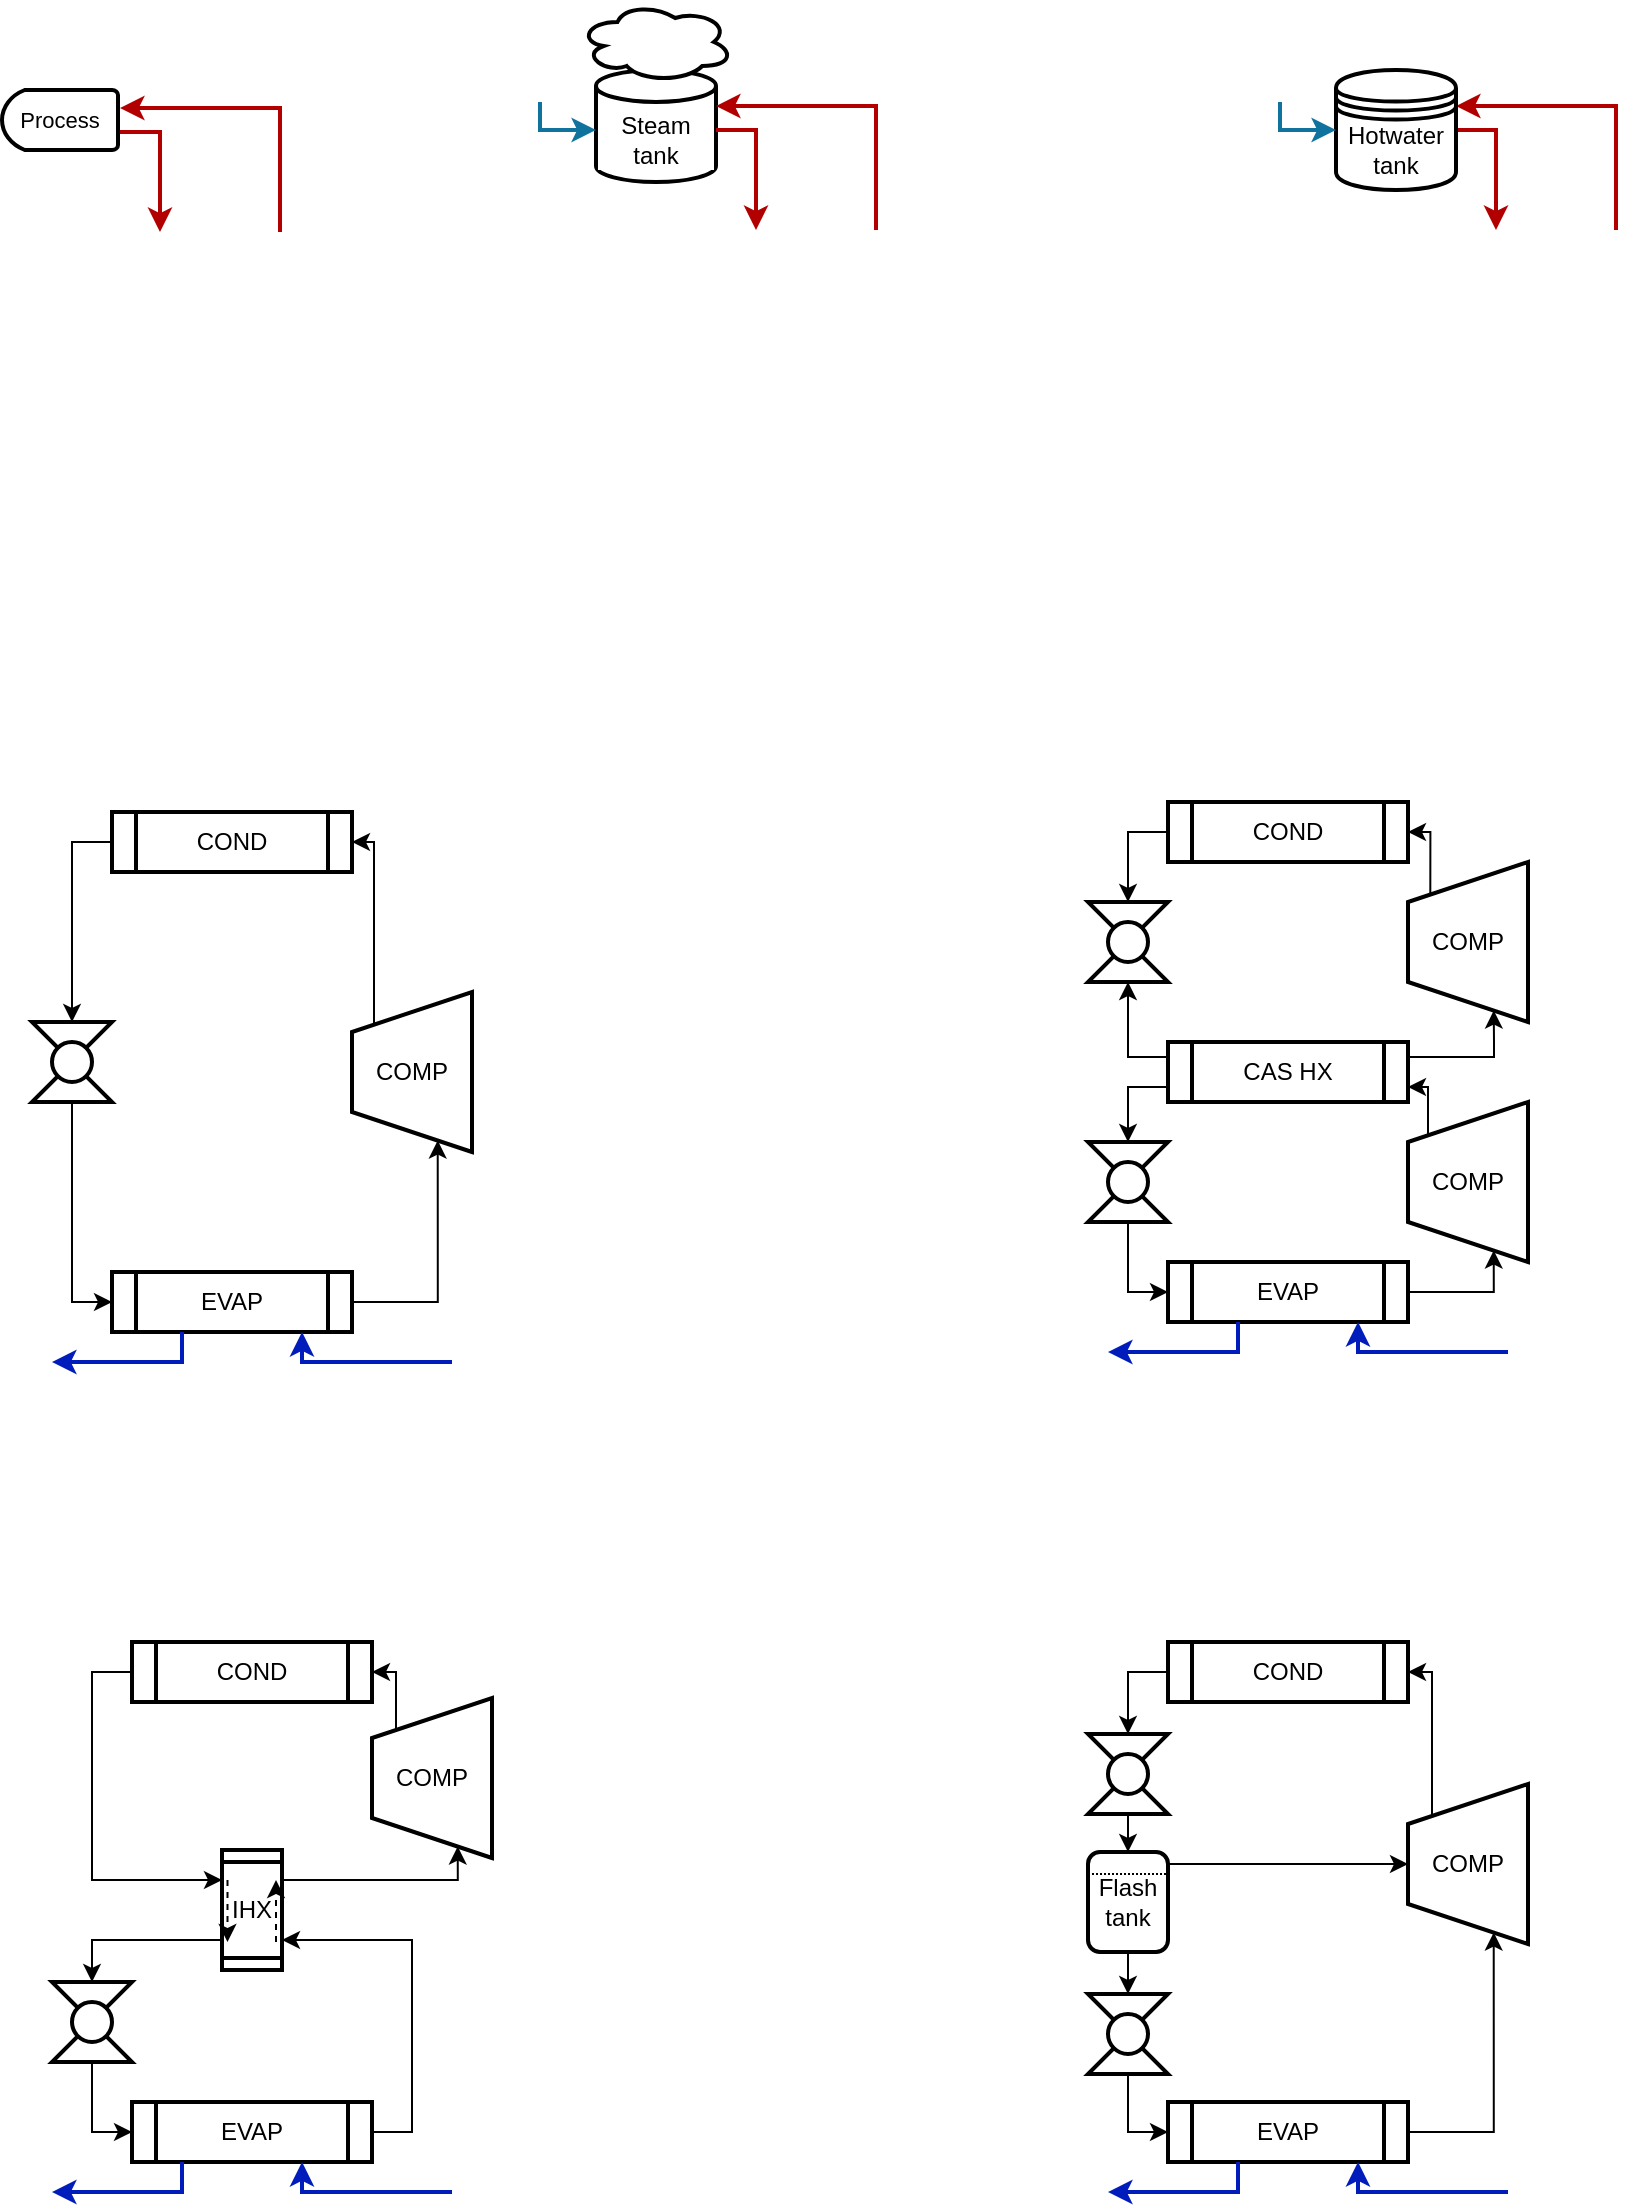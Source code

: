 <mxfile version="20.2.7" type="device"><diagram id="8CO_Uyl0PwwRPN9O3ve7" name="페이지-1"><mxGraphModel dx="3592" dy="1079" grid="1" gridSize="10" guides="1" tooltips="1" connect="1" arrows="1" fold="1" page="1" pageScale="1" pageWidth="827" pageHeight="1169" math="0" shadow="0"><root><mxCell id="0"/><mxCell id="1" parent="0"/><mxCell id="6k2t0ev1f2EzWXaT0g-W-322" value="Steam tank" style="shape=cylinder3;whiteSpace=wrap;html=1;boundedLbl=1;backgroundOutline=1;size=7.978;rounded=0;shadow=0;labelBackgroundColor=#FFFFFF;sketch=0;strokeWidth=2;" parent="1" vertex="1"><mxGeometry x="-1073" y="54" width="60" height="56" as="geometry"/></mxCell><mxCell id="6k2t0ev1f2EzWXaT0g-W-120" style="edgeStyle=orthogonalEdgeStyle;rounded=0;orthogonalLoop=1;jettySize=auto;html=1;exitX=0.799;exitY=0.186;exitDx=0;exitDy=0;exitPerimeter=0;entryX=1;entryY=0.75;entryDx=0;entryDy=0;" parent="1" source="6k2t0ev1f2EzWXaT0g-W-121" target="6k2t0ev1f2EzWXaT0g-W-127" edge="1"><mxGeometry relative="1" as="geometry"><Array as="points"><mxPoint x="-657" y="586"/><mxPoint x="-657" y="563"/></Array></mxGeometry></mxCell><mxCell id="6k2t0ev1f2EzWXaT0g-W-121" value="COMP" style="shape=trapezoid;perimeter=trapezoidPerimeter;whiteSpace=wrap;html=1;fixedSize=1;sketch=0;rounded=0;shadow=0;direction=north;strokeWidth=2;" parent="1" vertex="1"><mxGeometry x="-667" y="570" width="60" height="80" as="geometry"/></mxCell><mxCell id="6k2t0ev1f2EzWXaT0g-W-122" style="edgeStyle=orthogonalEdgeStyle;rounded=0;orthogonalLoop=1;jettySize=auto;html=1;entryX=0;entryY=0.75;entryDx=0;entryDy=0;exitX=1;exitY=0.5;exitDx=0;exitDy=0;" parent="1" source="6k2t0ev1f2EzWXaT0g-W-123" target="6k2t0ev1f2EzWXaT0g-W-121" edge="1"><mxGeometry relative="1" as="geometry"><Array as="points"><mxPoint x="-624" y="665"/></Array></mxGeometry></mxCell><mxCell id="6k2t0ev1f2EzWXaT0g-W-123" value="EVAP" style="shape=process;whiteSpace=wrap;html=1;backgroundOutline=1;rounded=0;shadow=0;sketch=0;strokeWidth=2;" parent="1" vertex="1"><mxGeometry x="-787" y="650" width="120" height="30" as="geometry"/></mxCell><mxCell id="6k2t0ev1f2EzWXaT0g-W-124" style="edgeStyle=orthogonalEdgeStyle;rounded=0;orthogonalLoop=1;jettySize=auto;html=1;entryX=0.5;entryY=0;entryDx=0;entryDy=0;exitX=0;exitY=0.75;exitDx=0;exitDy=0;" parent="1" source="6k2t0ev1f2EzWXaT0g-W-127" target="6k2t0ev1f2EzWXaT0g-W-129" edge="1"><mxGeometry relative="1" as="geometry"/></mxCell><mxCell id="6k2t0ev1f2EzWXaT0g-W-125" style="edgeStyle=orthogonalEdgeStyle;rounded=0;orthogonalLoop=1;jettySize=auto;html=1;entryX=0;entryY=0.75;entryDx=0;entryDy=0;exitX=1;exitY=0.25;exitDx=0;exitDy=0;" parent="1" source="6k2t0ev1f2EzWXaT0g-W-127" target="6k2t0ev1f2EzWXaT0g-W-132" edge="1"><mxGeometry relative="1" as="geometry"><Array as="points"><mxPoint x="-624" y="548"/><mxPoint x="-624" y="540"/></Array></mxGeometry></mxCell><mxCell id="6k2t0ev1f2EzWXaT0g-W-126" style="edgeStyle=orthogonalEdgeStyle;rounded=0;orthogonalLoop=1;jettySize=auto;html=1;entryX=0.5;entryY=1;entryDx=0;entryDy=0;exitX=0;exitY=0.25;exitDx=0;exitDy=0;" parent="1" source="6k2t0ev1f2EzWXaT0g-W-127" target="6k2t0ev1f2EzWXaT0g-W-135" edge="1"><mxGeometry relative="1" as="geometry"/></mxCell><mxCell id="6k2t0ev1f2EzWXaT0g-W-127" value="CAS HX" style="shape=process;whiteSpace=wrap;html=1;backgroundOutline=1;rounded=0;shadow=0;sketch=0;strokeWidth=2;" parent="1" vertex="1"><mxGeometry x="-787" y="540" width="120" height="30" as="geometry"/></mxCell><mxCell id="6k2t0ev1f2EzWXaT0g-W-128" style="edgeStyle=orthogonalEdgeStyle;rounded=0;orthogonalLoop=1;jettySize=auto;html=1;entryX=0;entryY=0.5;entryDx=0;entryDy=0;" parent="1" source="6k2t0ev1f2EzWXaT0g-W-129" target="6k2t0ev1f2EzWXaT0g-W-123" edge="1"><mxGeometry relative="1" as="geometry"/></mxCell><mxCell id="6k2t0ev1f2EzWXaT0g-W-129" value="" style="shape=collate;whiteSpace=wrap;html=1;rounded=0;shadow=0;sketch=0;strokeWidth=2;" parent="1" vertex="1"><mxGeometry x="-827" y="590" width="40" height="40" as="geometry"/></mxCell><mxCell id="6k2t0ev1f2EzWXaT0g-W-130" value="" style="ellipse;whiteSpace=wrap;html=1;aspect=fixed;rounded=0;shadow=0;sketch=0;strokeWidth=2;" parent="1" vertex="1"><mxGeometry x="-817" y="600" width="20" height="20" as="geometry"/></mxCell><mxCell id="6k2t0ev1f2EzWXaT0g-W-131" style="edgeStyle=orthogonalEdgeStyle;rounded=0;orthogonalLoop=1;jettySize=auto;html=1;exitX=0.799;exitY=0.186;exitDx=0;exitDy=0;entryX=1;entryY=0.5;entryDx=0;entryDy=0;exitPerimeter=0;" parent="1" source="6k2t0ev1f2EzWXaT0g-W-132" target="6k2t0ev1f2EzWXaT0g-W-134" edge="1"><mxGeometry relative="1" as="geometry"><Array as="points"><mxPoint x="-656" y="435"/></Array></mxGeometry></mxCell><mxCell id="6k2t0ev1f2EzWXaT0g-W-132" value="COMP" style="shape=trapezoid;perimeter=trapezoidPerimeter;whiteSpace=wrap;html=1;fixedSize=1;sketch=0;rounded=0;shadow=0;direction=north;strokeWidth=2;" parent="1" vertex="1"><mxGeometry x="-667" y="450" width="60" height="80" as="geometry"/></mxCell><mxCell id="6k2t0ev1f2EzWXaT0g-W-133" style="edgeStyle=orthogonalEdgeStyle;rounded=0;orthogonalLoop=1;jettySize=auto;html=1;entryX=0.5;entryY=0;entryDx=0;entryDy=0;exitX=0;exitY=0.5;exitDx=0;exitDy=0;" parent="1" source="6k2t0ev1f2EzWXaT0g-W-134" target="6k2t0ev1f2EzWXaT0g-W-135" edge="1"><mxGeometry relative="1" as="geometry"/></mxCell><mxCell id="6k2t0ev1f2EzWXaT0g-W-134" value="COND" style="shape=process;whiteSpace=wrap;html=1;backgroundOutline=1;rounded=0;shadow=0;sketch=0;strokeWidth=2;" parent="1" vertex="1"><mxGeometry x="-787" y="420" width="120" height="30" as="geometry"/></mxCell><mxCell id="6k2t0ev1f2EzWXaT0g-W-135" value="" style="shape=collate;whiteSpace=wrap;html=1;rounded=0;shadow=0;sketch=0;strokeWidth=2;" parent="1" vertex="1"><mxGeometry x="-827" y="470" width="40" height="40" as="geometry"/></mxCell><mxCell id="6k2t0ev1f2EzWXaT0g-W-136" value="" style="ellipse;whiteSpace=wrap;html=1;aspect=fixed;rounded=0;shadow=0;sketch=0;strokeWidth=2;" parent="1" vertex="1"><mxGeometry x="-817" y="480" width="20" height="20" as="geometry"/></mxCell><mxCell id="6k2t0ev1f2EzWXaT0g-W-137" value="COMP" style="shape=trapezoid;perimeter=trapezoidPerimeter;whiteSpace=wrap;html=1;fixedSize=1;sketch=0;rounded=0;shadow=0;direction=north;strokeWidth=2;" parent="1" vertex="1"><mxGeometry x="-1195" y="515" width="60" height="80" as="geometry"/></mxCell><mxCell id="6k2t0ev1f2EzWXaT0g-W-138" style="edgeStyle=orthogonalEdgeStyle;rounded=0;orthogonalLoop=1;jettySize=auto;html=1;entryX=0;entryY=0.75;entryDx=0;entryDy=0;exitX=1;exitY=0.5;exitDx=0;exitDy=0;" parent="1" source="6k2t0ev1f2EzWXaT0g-W-139" target="6k2t0ev1f2EzWXaT0g-W-137" edge="1"><mxGeometry relative="1" as="geometry"><Array as="points"><mxPoint x="-1152" y="670"/></Array></mxGeometry></mxCell><mxCell id="6k2t0ev1f2EzWXaT0g-W-139" value="EVAP" style="shape=process;whiteSpace=wrap;html=1;backgroundOutline=1;rounded=0;shadow=0;sketch=0;strokeWidth=2;" parent="1" vertex="1"><mxGeometry x="-1315" y="655" width="120" height="30" as="geometry"/></mxCell><mxCell id="6k2t0ev1f2EzWXaT0g-W-140" style="edgeStyle=orthogonalEdgeStyle;rounded=0;orthogonalLoop=1;jettySize=auto;html=1;exitX=1;exitY=0;exitDx=0;exitDy=0;entryX=1;entryY=0.5;entryDx=0;entryDy=0;" parent="1" source="6k2t0ev1f2EzWXaT0g-W-137" target="6k2t0ev1f2EzWXaT0g-W-142" edge="1"><mxGeometry relative="1" as="geometry"><Array as="points"><mxPoint x="-1184" y="531"/><mxPoint x="-1184" y="440"/></Array><mxPoint x="-1183.84" y="471.08" as="sourcePoint"/></mxGeometry></mxCell><mxCell id="6k2t0ev1f2EzWXaT0g-W-141" style="edgeStyle=orthogonalEdgeStyle;rounded=0;orthogonalLoop=1;jettySize=auto;html=1;entryX=0.5;entryY=0;entryDx=0;entryDy=0;exitX=0;exitY=0.5;exitDx=0;exitDy=0;" parent="1" source="6k2t0ev1f2EzWXaT0g-W-142" target="6k2t0ev1f2EzWXaT0g-W-144" edge="1"><mxGeometry relative="1" as="geometry"/></mxCell><mxCell id="6k2t0ev1f2EzWXaT0g-W-142" value="COND" style="shape=process;whiteSpace=wrap;html=1;backgroundOutline=1;rounded=0;shadow=0;sketch=0;strokeWidth=2;" parent="1" vertex="1"><mxGeometry x="-1315" y="425" width="120" height="30" as="geometry"/></mxCell><mxCell id="6k2t0ev1f2EzWXaT0g-W-143" style="edgeStyle=orthogonalEdgeStyle;rounded=0;orthogonalLoop=1;jettySize=auto;html=1;entryX=0;entryY=0.5;entryDx=0;entryDy=0;" parent="1" source="6k2t0ev1f2EzWXaT0g-W-144" target="6k2t0ev1f2EzWXaT0g-W-139" edge="1"><mxGeometry relative="1" as="geometry"/></mxCell><mxCell id="6k2t0ev1f2EzWXaT0g-W-144" value="" style="shape=collate;whiteSpace=wrap;html=1;rounded=0;shadow=0;sketch=0;strokeWidth=2;" parent="1" vertex="1"><mxGeometry x="-1355" y="530" width="40" height="40" as="geometry"/></mxCell><mxCell id="6k2t0ev1f2EzWXaT0g-W-145" value="" style="ellipse;whiteSpace=wrap;html=1;aspect=fixed;rounded=0;shadow=0;sketch=0;strokeWidth=2;" parent="1" vertex="1"><mxGeometry x="-1345" y="540" width="20" height="20" as="geometry"/></mxCell><mxCell id="6k2t0ev1f2EzWXaT0g-W-146" style="edgeStyle=orthogonalEdgeStyle;rounded=0;orthogonalLoop=1;jettySize=auto;html=1;exitX=1;exitY=0;exitDx=0;exitDy=0;entryX=1;entryY=0.5;entryDx=0;entryDy=0;" parent="1" source="6k2t0ev1f2EzWXaT0g-W-147" target="6k2t0ev1f2EzWXaT0g-W-151" edge="1"><mxGeometry relative="1" as="geometry"><Array as="points"><mxPoint x="-1173" y="855"/></Array></mxGeometry></mxCell><mxCell id="6k2t0ev1f2EzWXaT0g-W-147" value="COMP" style="shape=trapezoid;perimeter=trapezoidPerimeter;whiteSpace=wrap;html=1;fixedSize=1;sketch=0;rounded=0;shadow=0;direction=north;strokeWidth=2;" parent="1" vertex="1"><mxGeometry x="-1185" y="868" width="60" height="80" as="geometry"/></mxCell><mxCell id="6k2t0ev1f2EzWXaT0g-W-148" style="edgeStyle=orthogonalEdgeStyle;rounded=0;orthogonalLoop=1;jettySize=auto;html=1;entryX=0.75;entryY=0;entryDx=0;entryDy=0;exitX=1;exitY=0.5;exitDx=0;exitDy=0;" parent="1" source="6k2t0ev1f2EzWXaT0g-W-149" target="6k2t0ev1f2EzWXaT0g-W-157" edge="1"><mxGeometry relative="1" as="geometry"/></mxCell><mxCell id="6k2t0ev1f2EzWXaT0g-W-149" value="EVAP" style="shape=process;whiteSpace=wrap;html=1;backgroundOutline=1;rounded=0;shadow=0;sketch=0;strokeWidth=2;" parent="1" vertex="1"><mxGeometry x="-1305" y="1070" width="120" height="30" as="geometry"/></mxCell><mxCell id="6k2t0ev1f2EzWXaT0g-W-150" style="edgeStyle=orthogonalEdgeStyle;rounded=0;orthogonalLoop=1;jettySize=auto;html=1;entryX=0.25;entryY=1;entryDx=0;entryDy=0;exitX=0;exitY=0.5;exitDx=0;exitDy=0;" parent="1" source="6k2t0ev1f2EzWXaT0g-W-151" target="6k2t0ev1f2EzWXaT0g-W-157" edge="1"><mxGeometry relative="1" as="geometry"/></mxCell><mxCell id="6k2t0ev1f2EzWXaT0g-W-151" value="COND" style="shape=process;whiteSpace=wrap;html=1;backgroundOutline=1;rounded=0;shadow=0;sketch=0;strokeWidth=2;" parent="1" vertex="1"><mxGeometry x="-1305" y="840" width="120" height="30" as="geometry"/></mxCell><mxCell id="6k2t0ev1f2EzWXaT0g-W-152" style="edgeStyle=orthogonalEdgeStyle;rounded=0;orthogonalLoop=1;jettySize=auto;html=1;entryX=0;entryY=0.5;entryDx=0;entryDy=0;" parent="1" source="6k2t0ev1f2EzWXaT0g-W-153" target="6k2t0ev1f2EzWXaT0g-W-149" edge="1"><mxGeometry relative="1" as="geometry"/></mxCell><mxCell id="6k2t0ev1f2EzWXaT0g-W-153" value="" style="shape=collate;whiteSpace=wrap;html=1;rounded=0;shadow=0;sketch=0;strokeWidth=2;" parent="1" vertex="1"><mxGeometry x="-1345" y="1010" width="40" height="40" as="geometry"/></mxCell><mxCell id="6k2t0ev1f2EzWXaT0g-W-154" value="" style="ellipse;whiteSpace=wrap;html=1;aspect=fixed;rounded=0;shadow=0;sketch=0;strokeWidth=2;" parent="1" vertex="1"><mxGeometry x="-1335" y="1020" width="20" height="20" as="geometry"/></mxCell><mxCell id="6k2t0ev1f2EzWXaT0g-W-155" style="edgeStyle=orthogonalEdgeStyle;rounded=0;orthogonalLoop=1;jettySize=auto;html=1;entryX=0;entryY=0.75;entryDx=0;entryDy=0;exitX=0.25;exitY=0;exitDx=0;exitDy=0;" parent="1" source="6k2t0ev1f2EzWXaT0g-W-157" target="6k2t0ev1f2EzWXaT0g-W-147" edge="1"><mxGeometry relative="1" as="geometry"><Array as="points"><mxPoint x="-1142" y="959"/></Array></mxGeometry></mxCell><mxCell id="6k2t0ev1f2EzWXaT0g-W-156" style="edgeStyle=orthogonalEdgeStyle;rounded=0;orthogonalLoop=1;jettySize=auto;html=1;entryX=0.5;entryY=0;entryDx=0;entryDy=0;exitX=0.75;exitY=1;exitDx=0;exitDy=0;" parent="1" source="6k2t0ev1f2EzWXaT0g-W-157" target="6k2t0ev1f2EzWXaT0g-W-153" edge="1"><mxGeometry relative="1" as="geometry"/></mxCell><mxCell id="6k2t0ev1f2EzWXaT0g-W-157" value="" style="shape=process;whiteSpace=wrap;html=1;backgroundOutline=1;rounded=0;shadow=0;sketch=0;strokeWidth=2;rotation=90;" parent="1" vertex="1"><mxGeometry x="-1275" y="959" width="60" height="30" as="geometry"/></mxCell><mxCell id="6k2t0ev1f2EzWXaT0g-W-158" value="IHX" style="text;html=1;strokeColor=none;fillColor=none;align=center;verticalAlign=middle;whiteSpace=wrap;rounded=0;shadow=0;sketch=0;labelBackgroundColor=#FFFFFF;" parent="1" vertex="1"><mxGeometry x="-1255" y="964" width="20" height="20" as="geometry"/></mxCell><mxCell id="6k2t0ev1f2EzWXaT0g-W-159" value="" style="endArrow=classic;html=1;rounded=0;dashed=1;" parent="1" edge="1"><mxGeometry width="50" height="50" relative="1" as="geometry"><mxPoint x="-1233" y="990" as="sourcePoint"/><mxPoint x="-1233" y="959" as="targetPoint"/><Array as="points"><mxPoint x="-1233" y="979"/></Array></mxGeometry></mxCell><mxCell id="6k2t0ev1f2EzWXaT0g-W-160" value="" style="endArrow=classic;html=1;rounded=0;dashed=1;" parent="1" edge="1"><mxGeometry width="50" height="50" relative="1" as="geometry"><mxPoint x="-1257.25" y="959" as="sourcePoint"/><mxPoint x="-1257.25" y="990" as="targetPoint"/><Array as="points"><mxPoint x="-1257.25" y="979"/></Array></mxGeometry></mxCell><mxCell id="6k2t0ev1f2EzWXaT0g-W-161" value="COMP" style="shape=trapezoid;perimeter=trapezoidPerimeter;whiteSpace=wrap;html=1;fixedSize=1;sketch=0;rounded=0;shadow=0;direction=north;strokeWidth=2;" parent="1" vertex="1"><mxGeometry x="-667" y="911" width="60" height="80" as="geometry"/></mxCell><mxCell id="6k2t0ev1f2EzWXaT0g-W-162" style="edgeStyle=orthogonalEdgeStyle;rounded=0;orthogonalLoop=1;jettySize=auto;html=1;entryX=0;entryY=0.75;entryDx=0;entryDy=0;exitX=1;exitY=0.5;exitDx=0;exitDy=0;" parent="1" source="6k2t0ev1f2EzWXaT0g-W-163" target="6k2t0ev1f2EzWXaT0g-W-161" edge="1"><mxGeometry relative="1" as="geometry"><Array as="points"><mxPoint x="-624" y="1085"/></Array></mxGeometry></mxCell><mxCell id="6k2t0ev1f2EzWXaT0g-W-163" value="EVAP" style="shape=process;whiteSpace=wrap;html=1;backgroundOutline=1;rounded=0;shadow=0;sketch=0;strokeWidth=2;" parent="1" vertex="1"><mxGeometry x="-787" y="1070" width="120" height="30" as="geometry"/></mxCell><mxCell id="6k2t0ev1f2EzWXaT0g-W-164" style="edgeStyle=orthogonalEdgeStyle;rounded=0;orthogonalLoop=1;jettySize=auto;html=1;exitX=1;exitY=0;exitDx=0;exitDy=0;entryX=1;entryY=0.5;entryDx=0;entryDy=0;" parent="1" source="6k2t0ev1f2EzWXaT0g-W-161" target="6k2t0ev1f2EzWXaT0g-W-166" edge="1"><mxGeometry relative="1" as="geometry"><Array as="points"><mxPoint x="-655" y="855"/></Array><mxPoint x="-655.84" y="886.08" as="sourcePoint"/></mxGeometry></mxCell><mxCell id="6k2t0ev1f2EzWXaT0g-W-165" style="edgeStyle=orthogonalEdgeStyle;rounded=0;orthogonalLoop=1;jettySize=auto;html=1;exitX=0;exitY=0.5;exitDx=0;exitDy=0;" parent="1" source="6k2t0ev1f2EzWXaT0g-W-166" target="6k2t0ev1f2EzWXaT0g-W-171" edge="1"><mxGeometry relative="1" as="geometry"/></mxCell><mxCell id="6k2t0ev1f2EzWXaT0g-W-166" value="COND" style="shape=process;whiteSpace=wrap;html=1;backgroundOutline=1;rounded=0;shadow=0;sketch=0;strokeWidth=2;" parent="1" vertex="1"><mxGeometry x="-787" y="840" width="120" height="30" as="geometry"/></mxCell><mxCell id="6k2t0ev1f2EzWXaT0g-W-167" style="edgeStyle=orthogonalEdgeStyle;rounded=0;orthogonalLoop=1;jettySize=auto;html=1;entryX=0;entryY=0.5;entryDx=0;entryDy=0;" parent="1" source="6k2t0ev1f2EzWXaT0g-W-168" target="6k2t0ev1f2EzWXaT0g-W-163" edge="1"><mxGeometry relative="1" as="geometry"/></mxCell><mxCell id="6k2t0ev1f2EzWXaT0g-W-168" value="" style="shape=collate;whiteSpace=wrap;html=1;rounded=0;shadow=0;sketch=0;strokeWidth=2;" parent="1" vertex="1"><mxGeometry x="-827" y="1016" width="40" height="40" as="geometry"/></mxCell><mxCell id="6k2t0ev1f2EzWXaT0g-W-169" value="" style="ellipse;whiteSpace=wrap;html=1;aspect=fixed;rounded=0;shadow=0;sketch=0;strokeWidth=2;" parent="1" vertex="1"><mxGeometry x="-817" y="1026" width="20" height="20" as="geometry"/></mxCell><mxCell id="6k2t0ev1f2EzWXaT0g-W-170" style="edgeStyle=orthogonalEdgeStyle;rounded=0;orthogonalLoop=1;jettySize=auto;html=1;exitX=0.5;exitY=1;exitDx=0;exitDy=0;entryX=0;entryY=0.5;entryDx=0;entryDy=0;" parent="1" source="6k2t0ev1f2EzWXaT0g-W-171" target="6k2t0ev1f2EzWXaT0g-W-175" edge="1"><mxGeometry relative="1" as="geometry"/></mxCell><mxCell id="6k2t0ev1f2EzWXaT0g-W-171" value="" style="shape=collate;whiteSpace=wrap;html=1;rounded=0;shadow=0;sketch=0;strokeWidth=2;" parent="1" vertex="1"><mxGeometry x="-827" y="886" width="40" height="40" as="geometry"/></mxCell><mxCell id="6k2t0ev1f2EzWXaT0g-W-172" value="" style="ellipse;whiteSpace=wrap;html=1;aspect=fixed;rounded=0;shadow=0;sketch=0;strokeWidth=2;" parent="1" vertex="1"><mxGeometry x="-817" y="896" width="20" height="20" as="geometry"/></mxCell><mxCell id="6k2t0ev1f2EzWXaT0g-W-173" style="edgeStyle=orthogonalEdgeStyle;rounded=0;orthogonalLoop=1;jettySize=auto;html=1;exitX=1;exitY=0.5;exitDx=0;exitDy=0;entryX=0.5;entryY=0;entryDx=0;entryDy=0;" parent="1" source="6k2t0ev1f2EzWXaT0g-W-175" target="6k2t0ev1f2EzWXaT0g-W-168" edge="1"><mxGeometry relative="1" as="geometry"/></mxCell><mxCell id="6k2t0ev1f2EzWXaT0g-W-174" style="edgeStyle=orthogonalEdgeStyle;rounded=0;orthogonalLoop=1;jettySize=auto;html=1;exitX=0.12;exitY=0.002;exitDx=0;exitDy=0;entryX=0.5;entryY=0;entryDx=0;entryDy=0;exitPerimeter=0;" parent="1" source="6k2t0ev1f2EzWXaT0g-W-175" target="6k2t0ev1f2EzWXaT0g-W-161" edge="1"><mxGeometry relative="1" as="geometry"/></mxCell><mxCell id="6k2t0ev1f2EzWXaT0g-W-175" value="Flash tank" style="rounded=1;whiteSpace=wrap;html=1;shadow=0;labelBackgroundColor=#FFFFFF;sketch=0;strokeWidth=2;direction=south;" parent="1" vertex="1"><mxGeometry x="-827" y="945" width="40" height="50" as="geometry"/></mxCell><mxCell id="6k2t0ev1f2EzWXaT0g-W-176" value="" style="endArrow=none;html=1;rounded=0;exitX=0.5;exitY=1;exitDx=0;exitDy=0;entryX=0.5;entryY=0;entryDx=0;entryDy=0;dashed=1;dashPattern=1 1;" parent="1" edge="1"><mxGeometry width="50" height="50" relative="1" as="geometry"><mxPoint x="-827" y="956" as="sourcePoint"/><mxPoint x="-787" y="956" as="targetPoint"/></mxGeometry></mxCell><mxCell id="6k2t0ev1f2EzWXaT0g-W-300" style="edgeStyle=orthogonalEdgeStyle;rounded=0;orthogonalLoop=1;jettySize=auto;html=1;exitX=0.75;exitY=0;exitDx=0;exitDy=0;entryX=1;entryY=0.3;entryDx=0;entryDy=0;fillColor=#e51400;strokeColor=#B20000;strokeWidth=2;" parent="1" edge="1"><mxGeometry relative="1" as="geometry"><mxPoint x="-933" y="134" as="sourcePoint"/><mxPoint x="-1013" y="72" as="targetPoint"/><Array as="points"><mxPoint x="-933" y="72"/></Array></mxGeometry></mxCell><mxCell id="6k2t0ev1f2EzWXaT0g-W-305" style="edgeStyle=orthogonalEdgeStyle;rounded=0;orthogonalLoop=1;jettySize=auto;html=1;entryX=0.25;entryY=0;entryDx=0;entryDy=0;fillColor=#e51400;strokeColor=#B20000;strokeWidth=2;" parent="1" edge="1"><mxGeometry relative="1" as="geometry"><mxPoint x="-1013" y="84" as="sourcePoint"/><mxPoint x="-993" y="134" as="targetPoint"/><Array as="points"><mxPoint x="-993" y="84"/></Array></mxGeometry></mxCell><mxCell id="6k2t0ev1f2EzWXaT0g-W-118" value="" style="ellipse;shape=cloud;whiteSpace=wrap;html=1;rounded=0;shadow=0;labelBackgroundColor=#FFFFFF;sketch=0;strokeWidth=2;rotation=0;" parent="1" vertex="1"><mxGeometry x="-1081.57" y="20" width="77.13" height="40" as="geometry"/></mxCell><mxCell id="6k2t0ev1f2EzWXaT0g-W-315" style="edgeStyle=orthogonalEdgeStyle;rounded=0;orthogonalLoop=1;jettySize=auto;html=1;entryX=0;entryY=0.5;entryDx=0;entryDy=0;fillColor=#b1ddf0;strokeColor=#10739e;strokeWidth=2;" parent="1" edge="1"><mxGeometry relative="1" as="geometry"><mxPoint x="-1101" y="70" as="sourcePoint"/><mxPoint x="-1073" y="84" as="targetPoint"/><Array as="points"><mxPoint x="-1101" y="70"/><mxPoint x="-1101" y="84"/></Array></mxGeometry></mxCell><mxCell id="6k2t0ev1f2EzWXaT0g-W-317" style="edgeStyle=orthogonalEdgeStyle;rounded=0;orthogonalLoop=1;jettySize=auto;html=1;exitX=0.75;exitY=0;exitDx=0;exitDy=0;entryX=1;entryY=0.3;entryDx=0;entryDy=0;fillColor=#e51400;strokeColor=#B20000;strokeWidth=2;" parent="1" target="6k2t0ev1f2EzWXaT0g-W-319" edge="1"><mxGeometry relative="1" as="geometry"><mxPoint x="-563" y="134" as="sourcePoint"/><Array as="points"><mxPoint x="-563" y="72"/></Array></mxGeometry></mxCell><mxCell id="6k2t0ev1f2EzWXaT0g-W-318" style="edgeStyle=orthogonalEdgeStyle;rounded=0;orthogonalLoop=1;jettySize=auto;html=1;entryX=0.25;entryY=0;entryDx=0;entryDy=0;fillColor=#e51400;strokeColor=#B20000;strokeWidth=2;" parent="1" source="6k2t0ev1f2EzWXaT0g-W-319" edge="1"><mxGeometry relative="1" as="geometry"><mxPoint x="-623" y="134" as="targetPoint"/><Array as="points"><mxPoint x="-623" y="84"/></Array></mxGeometry></mxCell><mxCell id="6k2t0ev1f2EzWXaT0g-W-319" value="Hotwater tank" style="shape=datastore;whiteSpace=wrap;html=1;rounded=0;shadow=0;sketch=0;strokeWidth=2;" parent="1" vertex="1"><mxGeometry x="-703" y="54" width="60" height="60" as="geometry"/></mxCell><mxCell id="6k2t0ev1f2EzWXaT0g-W-321" style="edgeStyle=orthogonalEdgeStyle;rounded=0;orthogonalLoop=1;jettySize=auto;html=1;entryX=0;entryY=0.5;entryDx=0;entryDy=0;fillColor=#b1ddf0;strokeColor=#10739e;strokeWidth=2;" parent="1" target="6k2t0ev1f2EzWXaT0g-W-319" edge="1"><mxGeometry relative="1" as="geometry"><mxPoint x="-731" y="70" as="sourcePoint"/><mxPoint x="-741" y="120" as="targetPoint"/><Array as="points"><mxPoint x="-731" y="70"/><mxPoint x="-731" y="84"/></Array></mxGeometry></mxCell><mxCell id="6k2t0ev1f2EzWXaT0g-W-327" style="edgeStyle=orthogonalEdgeStyle;rounded=0;orthogonalLoop=1;jettySize=auto;html=1;exitX=0.75;exitY=0;exitDx=0;exitDy=0;entryX=1;entryY=0.3;entryDx=0;entryDy=0;fillColor=#e51400;strokeColor=#B20000;strokeWidth=2;" parent="1" edge="1"><mxGeometry relative="1" as="geometry"><mxPoint x="-1231" y="135" as="sourcePoint"/><mxPoint x="-1311" y="73" as="targetPoint"/><Array as="points"><mxPoint x="-1231" y="73"/></Array></mxGeometry></mxCell><mxCell id="6k2t0ev1f2EzWXaT0g-W-328" style="edgeStyle=orthogonalEdgeStyle;rounded=0;orthogonalLoop=1;jettySize=auto;html=1;entryX=0.25;entryY=0;entryDx=0;entryDy=0;fillColor=#e51400;strokeColor=#B20000;strokeWidth=2;" parent="1" edge="1"><mxGeometry relative="1" as="geometry"><mxPoint x="-1311" y="85" as="sourcePoint"/><mxPoint x="-1291" y="135" as="targetPoint"/><Array as="points"><mxPoint x="-1291" y="85"/></Array></mxGeometry></mxCell><mxCell id="6k2t0ev1f2EzWXaT0g-W-329" value="Process" style="strokeWidth=2;html=1;shape=mxgraph.flowchart.delay;whiteSpace=wrap;rounded=0;shadow=0;labelBackgroundColor=#FFFFFF;sketch=0;fontSize=11;flipV=1;flipH=1;" parent="1" vertex="1"><mxGeometry x="-1370" y="64" width="58" height="30" as="geometry"/></mxCell><mxCell id="y5NzyxsIpc41mHiyMU3U-4" value="" style="edgeStyle=segmentEdgeStyle;endArrow=classic;html=1;rounded=0;entryX=0.75;entryY=1;entryDx=0;entryDy=0;strokeWidth=2;fillColor=#0050ef;strokeColor=#001DBC;" edge="1" parent="1"><mxGeometry width="50" height="50" relative="1" as="geometry"><mxPoint x="-1145" y="700" as="sourcePoint"/><mxPoint x="-1220" y="685" as="targetPoint"/></mxGeometry></mxCell><mxCell id="y5NzyxsIpc41mHiyMU3U-5" value="" style="edgeStyle=segmentEdgeStyle;endArrow=classic;html=1;rounded=0;exitX=0.25;exitY=1;exitDx=0;exitDy=0;strokeWidth=2;fillColor=#0050ef;strokeColor=#001DBC;" edge="1" parent="1"><mxGeometry width="50" height="50" relative="1" as="geometry"><mxPoint x="-1280" y="685" as="sourcePoint"/><mxPoint x="-1345" y="700" as="targetPoint"/><Array as="points"><mxPoint x="-1280" y="700"/></Array></mxGeometry></mxCell><mxCell id="y5NzyxsIpc41mHiyMU3U-6" value="" style="edgeStyle=segmentEdgeStyle;endArrow=classic;html=1;rounded=0;entryX=0.75;entryY=1;entryDx=0;entryDy=0;strokeWidth=2;fillColor=#0050ef;strokeColor=#001DBC;" edge="1" parent="1"><mxGeometry width="50" height="50" relative="1" as="geometry"><mxPoint x="-617" y="695" as="sourcePoint"/><mxPoint x="-692" y="680" as="targetPoint"/></mxGeometry></mxCell><mxCell id="y5NzyxsIpc41mHiyMU3U-7" value="" style="edgeStyle=segmentEdgeStyle;endArrow=classic;html=1;rounded=0;exitX=0.25;exitY=1;exitDx=0;exitDy=0;strokeWidth=2;fillColor=#0050ef;strokeColor=#001DBC;" edge="1" parent="1"><mxGeometry width="50" height="50" relative="1" as="geometry"><mxPoint x="-752" y="680" as="sourcePoint"/><mxPoint x="-817" y="695" as="targetPoint"/><Array as="points"><mxPoint x="-752" y="695"/></Array></mxGeometry></mxCell><mxCell id="y5NzyxsIpc41mHiyMU3U-8" value="" style="edgeStyle=segmentEdgeStyle;endArrow=classic;html=1;rounded=0;entryX=0.75;entryY=1;entryDx=0;entryDy=0;strokeWidth=2;fillColor=#0050ef;strokeColor=#001DBC;" edge="1" parent="1"><mxGeometry width="50" height="50" relative="1" as="geometry"><mxPoint x="-1145" y="1115" as="sourcePoint"/><mxPoint x="-1220" y="1100" as="targetPoint"/></mxGeometry></mxCell><mxCell id="y5NzyxsIpc41mHiyMU3U-9" value="" style="edgeStyle=segmentEdgeStyle;endArrow=classic;html=1;rounded=0;exitX=0.25;exitY=1;exitDx=0;exitDy=0;strokeWidth=2;fillColor=#0050ef;strokeColor=#001DBC;" edge="1" parent="1"><mxGeometry width="50" height="50" relative="1" as="geometry"><mxPoint x="-1280" y="1100" as="sourcePoint"/><mxPoint x="-1345" y="1115" as="targetPoint"/><Array as="points"><mxPoint x="-1280" y="1115"/></Array></mxGeometry></mxCell><mxCell id="y5NzyxsIpc41mHiyMU3U-10" value="" style="edgeStyle=segmentEdgeStyle;endArrow=classic;html=1;rounded=0;entryX=0.75;entryY=1;entryDx=0;entryDy=0;strokeWidth=2;fillColor=#0050ef;strokeColor=#001DBC;" edge="1" parent="1"><mxGeometry width="50" height="50" relative="1" as="geometry"><mxPoint x="-617" y="1115" as="sourcePoint"/><mxPoint x="-692" y="1100" as="targetPoint"/></mxGeometry></mxCell><mxCell id="y5NzyxsIpc41mHiyMU3U-11" value="" style="edgeStyle=segmentEdgeStyle;endArrow=classic;html=1;rounded=0;exitX=0.25;exitY=1;exitDx=0;exitDy=0;strokeWidth=2;fillColor=#0050ef;strokeColor=#001DBC;" edge="1" parent="1"><mxGeometry width="50" height="50" relative="1" as="geometry"><mxPoint x="-752" y="1100" as="sourcePoint"/><mxPoint x="-817" y="1115" as="targetPoint"/><Array as="points"><mxPoint x="-752" y="1115"/></Array></mxGeometry></mxCell></root></mxGraphModel></diagram></mxfile>
